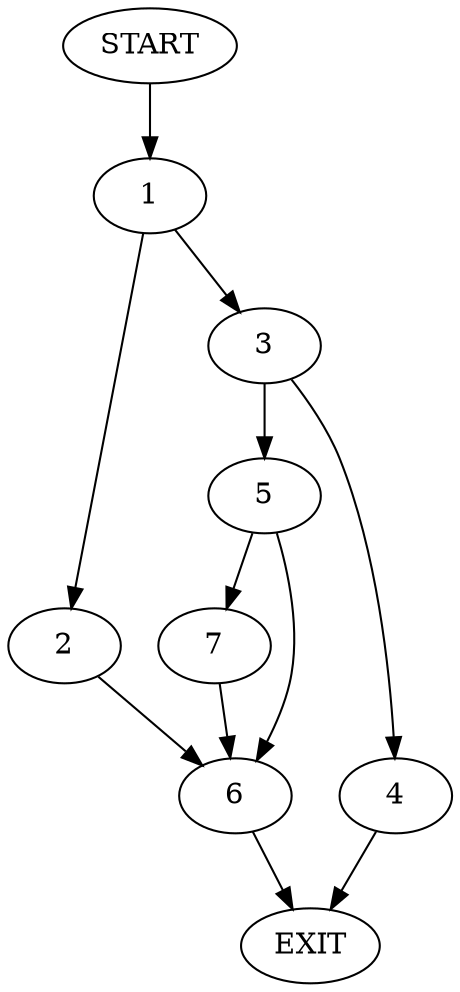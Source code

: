 digraph {
0 [label="START"]
8 [label="EXIT"]
0 -> 1
1 -> 2
1 -> 3
3 -> 4
3 -> 5
2 -> 6
6 -> 8
4 -> 8
5 -> 7
5 -> 6
7 -> 6
}
